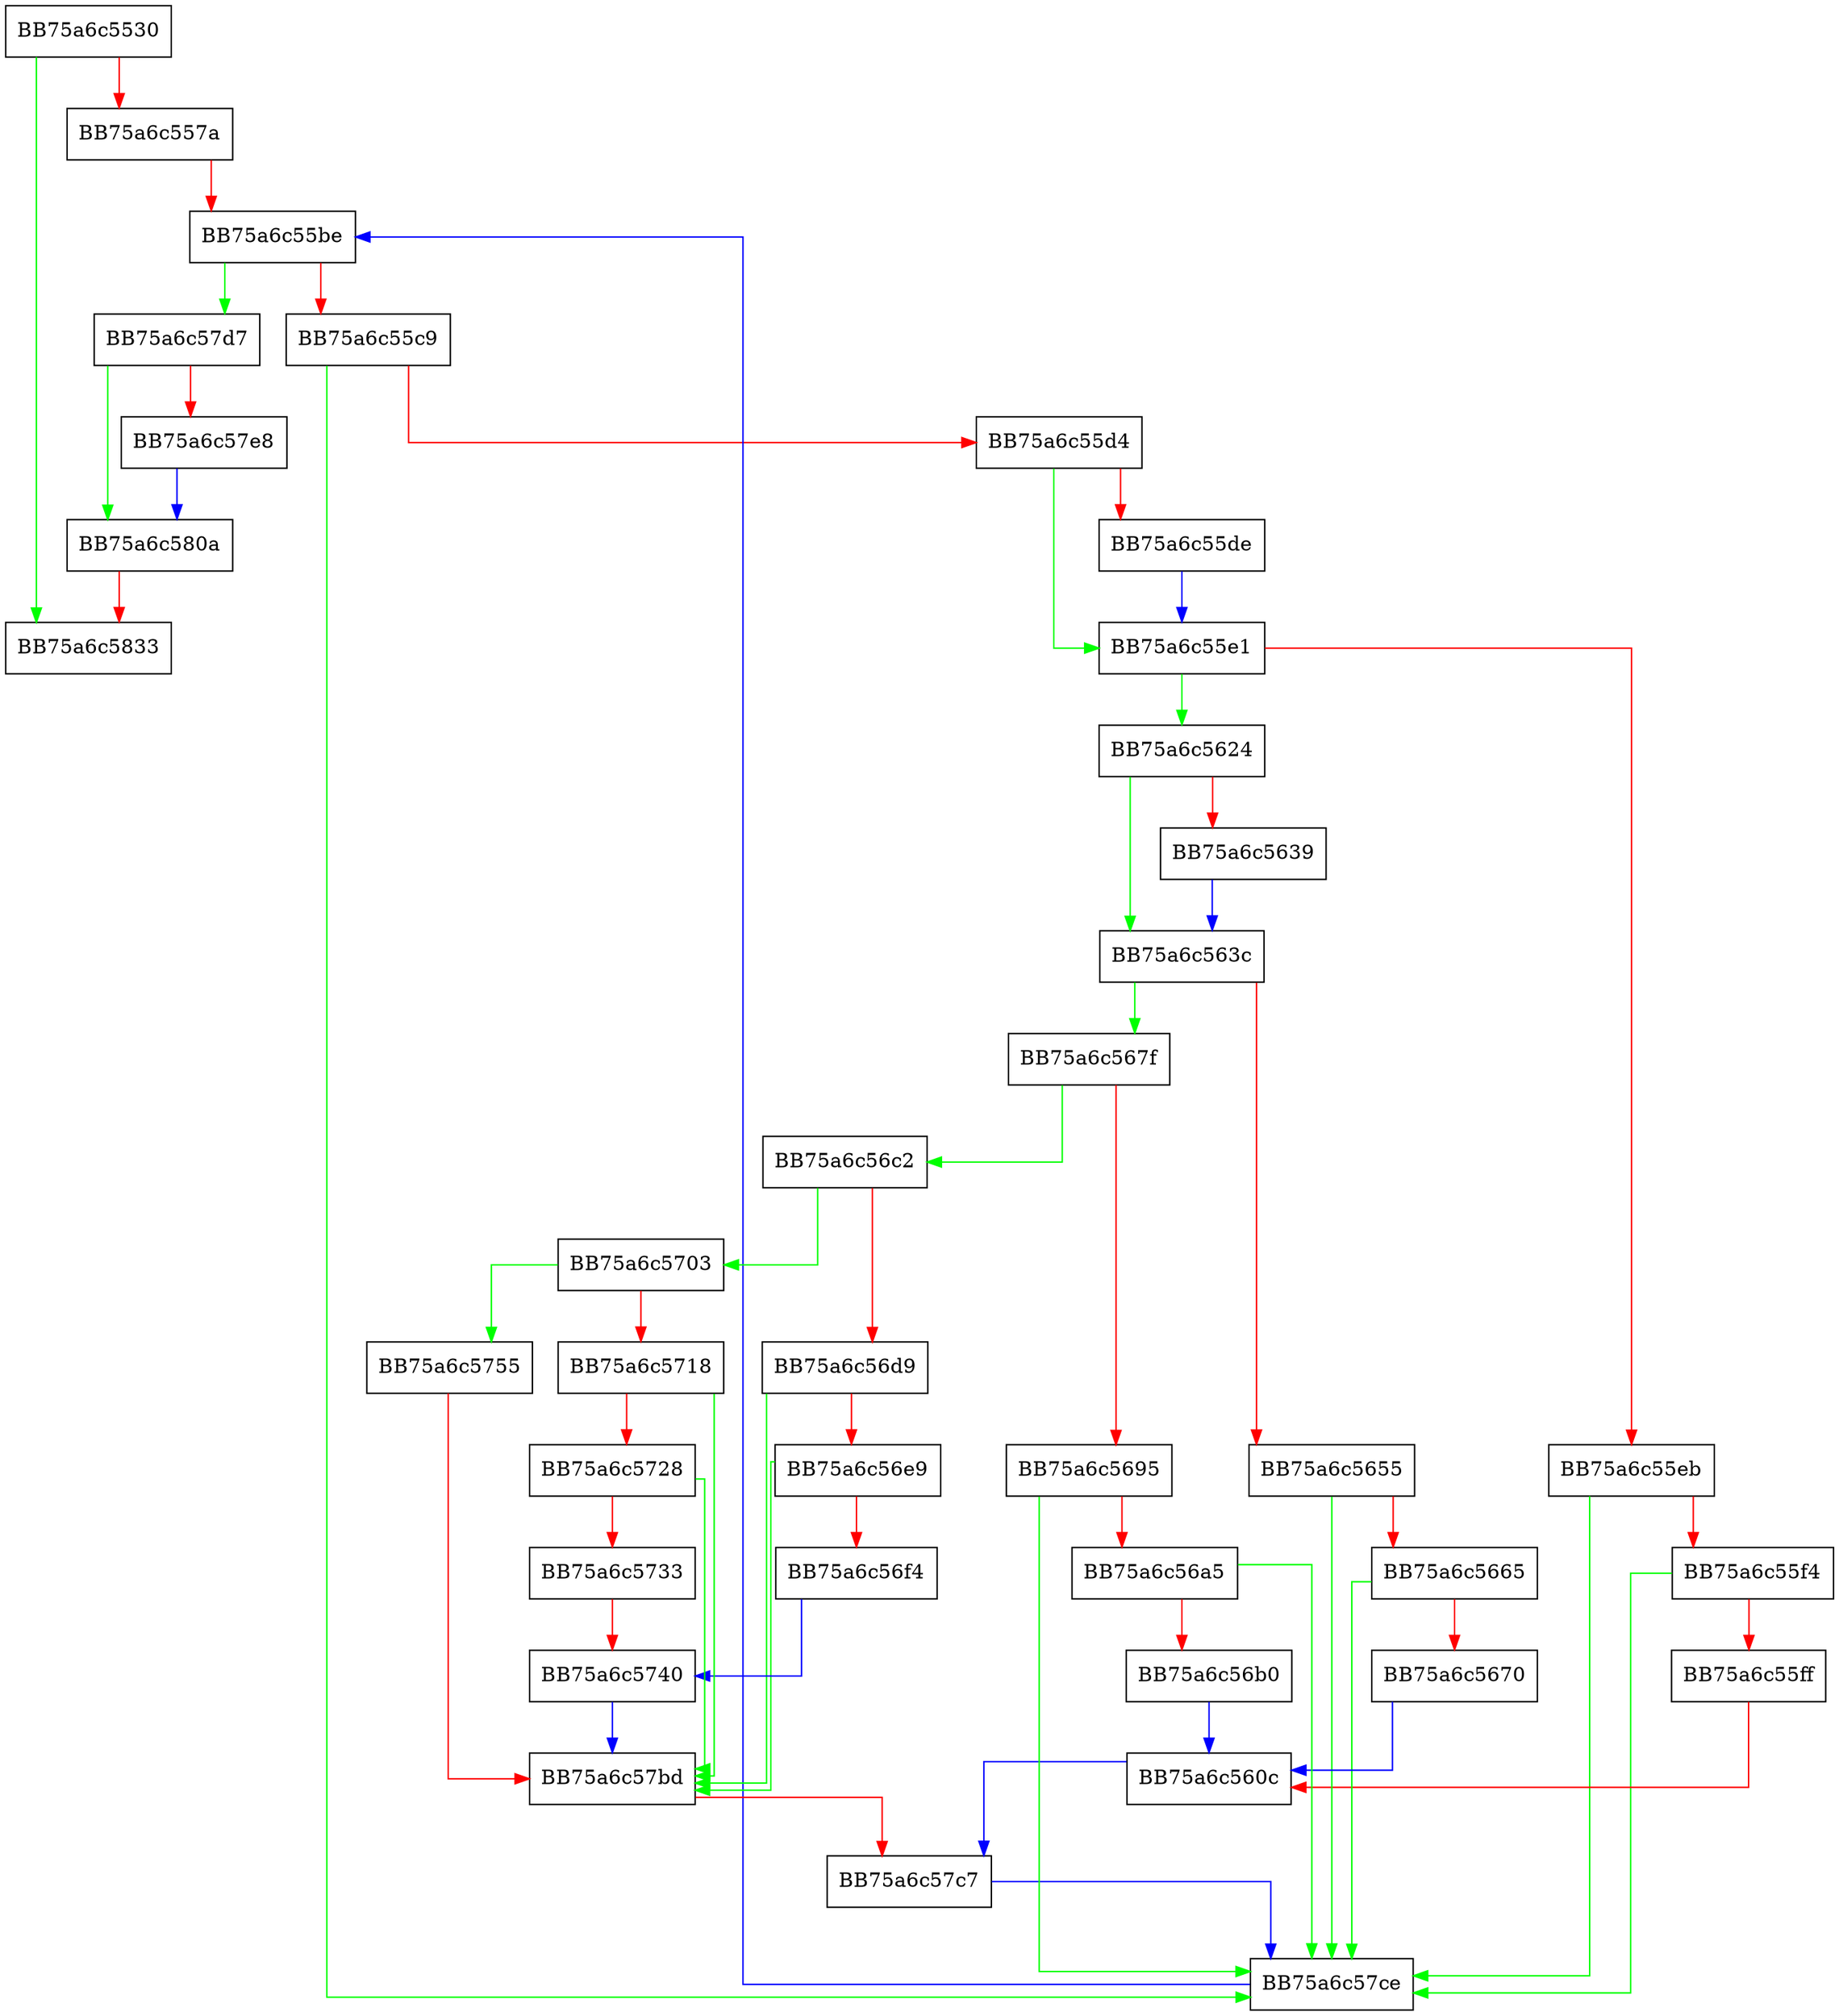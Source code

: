 digraph LoadDlpClipboardApplicationSettingsData {
  node [shape="box"];
  graph [splines=ortho];
  BB75a6c5530 -> BB75a6c5833 [color="green"];
  BB75a6c5530 -> BB75a6c557a [color="red"];
  BB75a6c557a -> BB75a6c55be [color="red"];
  BB75a6c55be -> BB75a6c57d7 [color="green"];
  BB75a6c55be -> BB75a6c55c9 [color="red"];
  BB75a6c55c9 -> BB75a6c57ce [color="green"];
  BB75a6c55c9 -> BB75a6c55d4 [color="red"];
  BB75a6c55d4 -> BB75a6c55e1 [color="green"];
  BB75a6c55d4 -> BB75a6c55de [color="red"];
  BB75a6c55de -> BB75a6c55e1 [color="blue"];
  BB75a6c55e1 -> BB75a6c5624 [color="green"];
  BB75a6c55e1 -> BB75a6c55eb [color="red"];
  BB75a6c55eb -> BB75a6c57ce [color="green"];
  BB75a6c55eb -> BB75a6c55f4 [color="red"];
  BB75a6c55f4 -> BB75a6c57ce [color="green"];
  BB75a6c55f4 -> BB75a6c55ff [color="red"];
  BB75a6c55ff -> BB75a6c560c [color="red"];
  BB75a6c560c -> BB75a6c57c7 [color="blue"];
  BB75a6c5624 -> BB75a6c563c [color="green"];
  BB75a6c5624 -> BB75a6c5639 [color="red"];
  BB75a6c5639 -> BB75a6c563c [color="blue"];
  BB75a6c563c -> BB75a6c567f [color="green"];
  BB75a6c563c -> BB75a6c5655 [color="red"];
  BB75a6c5655 -> BB75a6c57ce [color="green"];
  BB75a6c5655 -> BB75a6c5665 [color="red"];
  BB75a6c5665 -> BB75a6c57ce [color="green"];
  BB75a6c5665 -> BB75a6c5670 [color="red"];
  BB75a6c5670 -> BB75a6c560c [color="blue"];
  BB75a6c567f -> BB75a6c56c2 [color="green"];
  BB75a6c567f -> BB75a6c5695 [color="red"];
  BB75a6c5695 -> BB75a6c57ce [color="green"];
  BB75a6c5695 -> BB75a6c56a5 [color="red"];
  BB75a6c56a5 -> BB75a6c57ce [color="green"];
  BB75a6c56a5 -> BB75a6c56b0 [color="red"];
  BB75a6c56b0 -> BB75a6c560c [color="blue"];
  BB75a6c56c2 -> BB75a6c5703 [color="green"];
  BB75a6c56c2 -> BB75a6c56d9 [color="red"];
  BB75a6c56d9 -> BB75a6c57bd [color="green"];
  BB75a6c56d9 -> BB75a6c56e9 [color="red"];
  BB75a6c56e9 -> BB75a6c57bd [color="green"];
  BB75a6c56e9 -> BB75a6c56f4 [color="red"];
  BB75a6c56f4 -> BB75a6c5740 [color="blue"];
  BB75a6c5703 -> BB75a6c5755 [color="green"];
  BB75a6c5703 -> BB75a6c5718 [color="red"];
  BB75a6c5718 -> BB75a6c57bd [color="green"];
  BB75a6c5718 -> BB75a6c5728 [color="red"];
  BB75a6c5728 -> BB75a6c57bd [color="green"];
  BB75a6c5728 -> BB75a6c5733 [color="red"];
  BB75a6c5733 -> BB75a6c5740 [color="red"];
  BB75a6c5740 -> BB75a6c57bd [color="blue"];
  BB75a6c5755 -> BB75a6c57bd [color="red"];
  BB75a6c57bd -> BB75a6c57c7 [color="red"];
  BB75a6c57c7 -> BB75a6c57ce [color="blue"];
  BB75a6c57ce -> BB75a6c55be [color="blue"];
  BB75a6c57d7 -> BB75a6c580a [color="green"];
  BB75a6c57d7 -> BB75a6c57e8 [color="red"];
  BB75a6c57e8 -> BB75a6c580a [color="blue"];
  BB75a6c580a -> BB75a6c5833 [color="red"];
}
